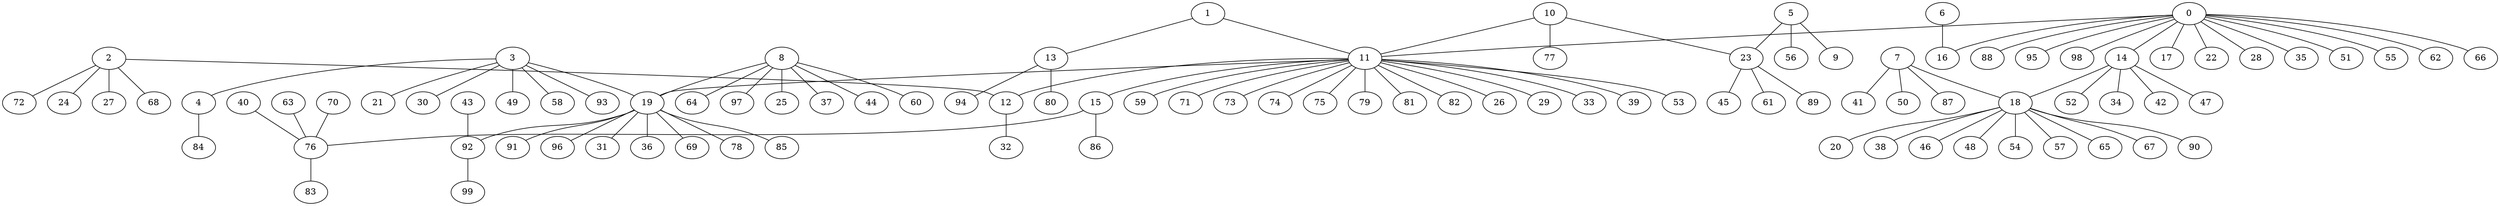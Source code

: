 graph BFS_grafoGeografico_100_30  {
0;
11;
14;
16;
17;
22;
28;
35;
51;
55;
62;
66;
88;
95;
98;
1;
10;
12;
15;
19;
26;
29;
33;
39;
53;
59;
71;
73;
74;
75;
79;
81;
82;
18;
34;
42;
47;
52;
6;
13;
23;
77;
2;
32;
76;
86;
3;
8;
31;
36;
69;
78;
85;
91;
92;
96;
7;
20;
38;
46;
48;
54;
57;
65;
67;
90;
80;
94;
5;
45;
61;
89;
24;
27;
68;
72;
40;
63;
70;
83;
4;
21;
30;
49;
58;
93;
25;
37;
44;
60;
64;
97;
43;
99;
41;
50;
87;
9;
56;
84;
0 -- 11;
0 -- 14;
0 -- 16;
0 -- 17;
0 -- 22;
0 -- 28;
0 -- 35;
0 -- 51;
0 -- 55;
0 -- 62;
0 -- 66;
0 -- 88;
0 -- 95;
0 -- 98;
1 -- 11;
10 -- 11;
11 -- 12;
11 -- 15;
11 -- 19;
11 -- 26;
11 -- 29;
11 -- 33;
11 -- 39;
11 -- 53;
11 -- 59;
11 -- 71;
11 -- 73;
11 -- 74;
11 -- 75;
11 -- 79;
11 -- 81;
11 -- 82;
14 -- 18;
14 -- 34;
14 -- 42;
14 -- 47;
14 -- 52;
6 -- 16;
1 -- 13;
10 -- 23;
10 -- 77;
2 -- 12;
12 -- 32;
15 -- 76;
15 -- 86;
3 -- 19;
8 -- 19;
19 -- 31;
19 -- 36;
19 -- 69;
19 -- 78;
19 -- 85;
19 -- 91;
19 -- 92;
19 -- 96;
7 -- 18;
18 -- 20;
18 -- 38;
18 -- 46;
18 -- 48;
18 -- 54;
18 -- 57;
18 -- 65;
18 -- 67;
18 -- 90;
13 -- 80;
13 -- 94;
5 -- 23;
23 -- 45;
23 -- 61;
23 -- 89;
2 -- 24;
2 -- 27;
2 -- 68;
2 -- 72;
40 -- 76;
63 -- 76;
70 -- 76;
76 -- 83;
3 -- 4;
3 -- 21;
3 -- 30;
3 -- 49;
3 -- 58;
3 -- 93;
8 -- 25;
8 -- 37;
8 -- 44;
8 -- 60;
8 -- 64;
8 -- 97;
43 -- 92;
92 -- 99;
7 -- 41;
7 -- 50;
7 -- 87;
5 -- 9;
5 -- 56;
4 -- 84;
}